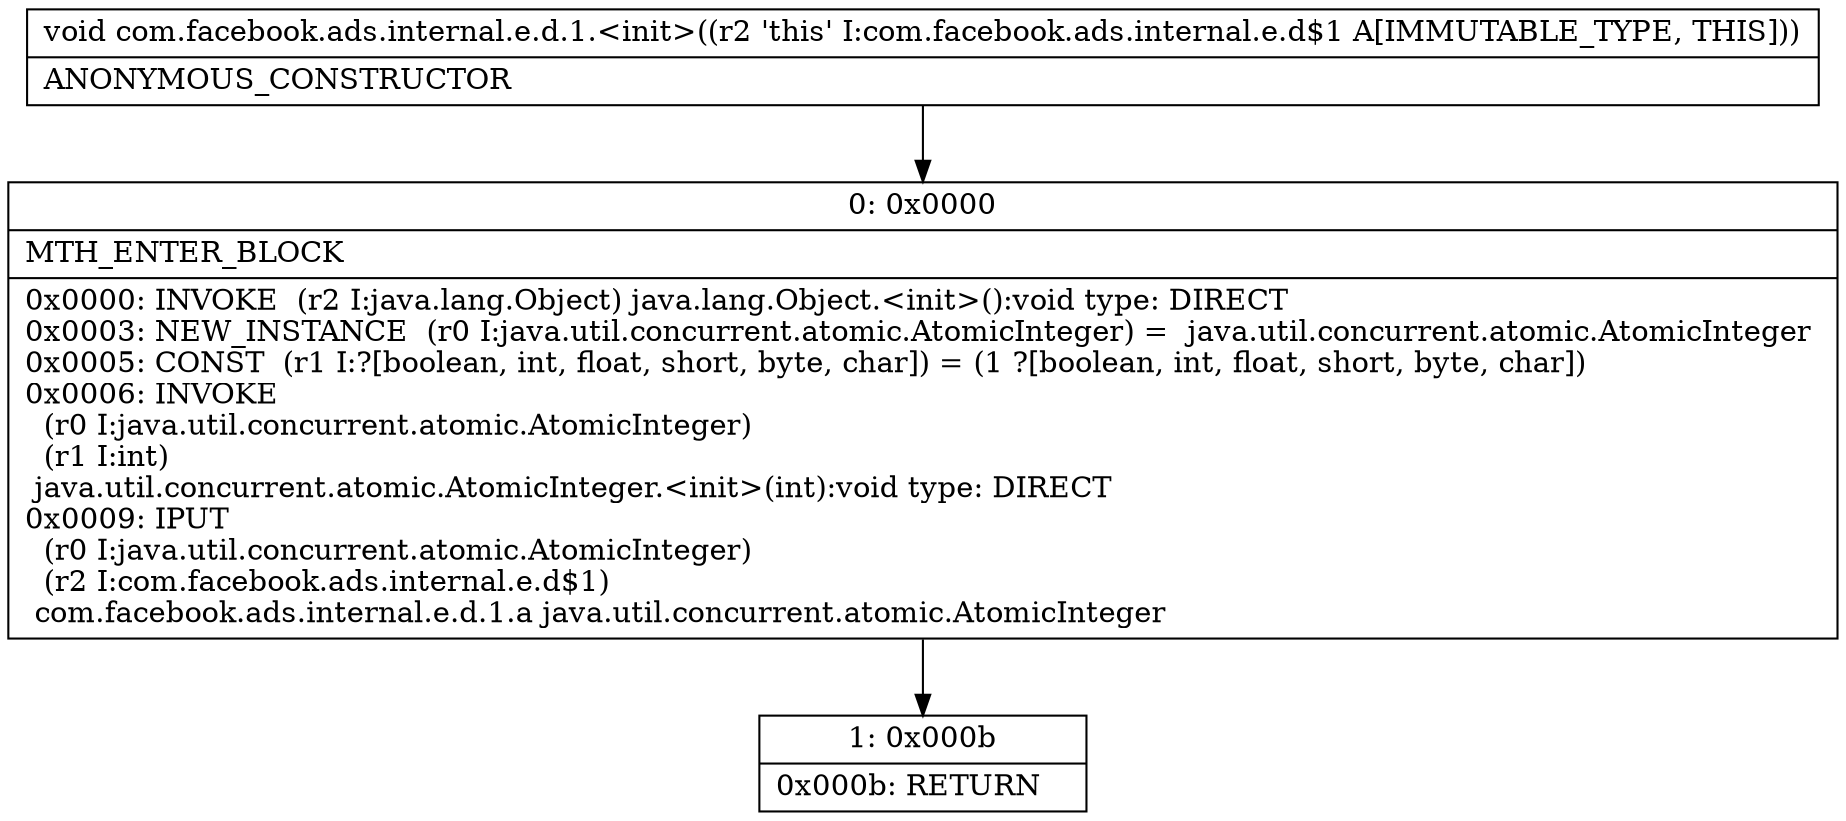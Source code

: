 digraph "CFG forcom.facebook.ads.internal.e.d.1.\<init\>()V" {
Node_0 [shape=record,label="{0\:\ 0x0000|MTH_ENTER_BLOCK\l|0x0000: INVOKE  (r2 I:java.lang.Object) java.lang.Object.\<init\>():void type: DIRECT \l0x0003: NEW_INSTANCE  (r0 I:java.util.concurrent.atomic.AtomicInteger) =  java.util.concurrent.atomic.AtomicInteger \l0x0005: CONST  (r1 I:?[boolean, int, float, short, byte, char]) = (1 ?[boolean, int, float, short, byte, char]) \l0x0006: INVOKE  \l  (r0 I:java.util.concurrent.atomic.AtomicInteger)\l  (r1 I:int)\l java.util.concurrent.atomic.AtomicInteger.\<init\>(int):void type: DIRECT \l0x0009: IPUT  \l  (r0 I:java.util.concurrent.atomic.AtomicInteger)\l  (r2 I:com.facebook.ads.internal.e.d$1)\l com.facebook.ads.internal.e.d.1.a java.util.concurrent.atomic.AtomicInteger \l}"];
Node_1 [shape=record,label="{1\:\ 0x000b|0x000b: RETURN   \l}"];
MethodNode[shape=record,label="{void com.facebook.ads.internal.e.d.1.\<init\>((r2 'this' I:com.facebook.ads.internal.e.d$1 A[IMMUTABLE_TYPE, THIS]))  | ANONYMOUS_CONSTRUCTOR\l}"];
MethodNode -> Node_0;
Node_0 -> Node_1;
}

